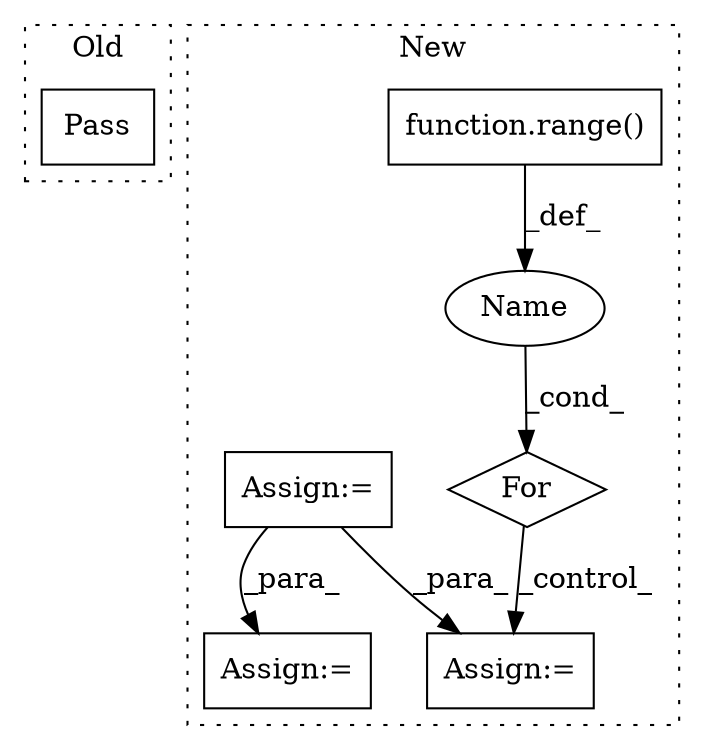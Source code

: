digraph G {
subgraph cluster0 {
1 [label="Pass" a="62" s="14714" l="4" shape="box"];
label = "Old";
style="dotted";
}
subgraph cluster1 {
2 [label="function.range()" a="75" s="15010,15039" l="6,1" shape="box"];
3 [label="For" a="107" s="14999,15040" l="4,18" shape="diamond"];
4 [label="Assign:=" a="68" s="15107" l="4" shape="box"];
5 [label="Name" a="87" s="15003" l="3" shape="ellipse"];
6 [label="Assign:=" a="68" s="14873" l="3" shape="box"];
7 [label="Assign:=" a="68" s="15237" l="4" shape="box"];
label = "New";
style="dotted";
}
2 -> 5 [label="_def_"];
3 -> 4 [label="_control_"];
5 -> 3 [label="_cond_"];
6 -> 4 [label="_para_"];
6 -> 7 [label="_para_"];
}